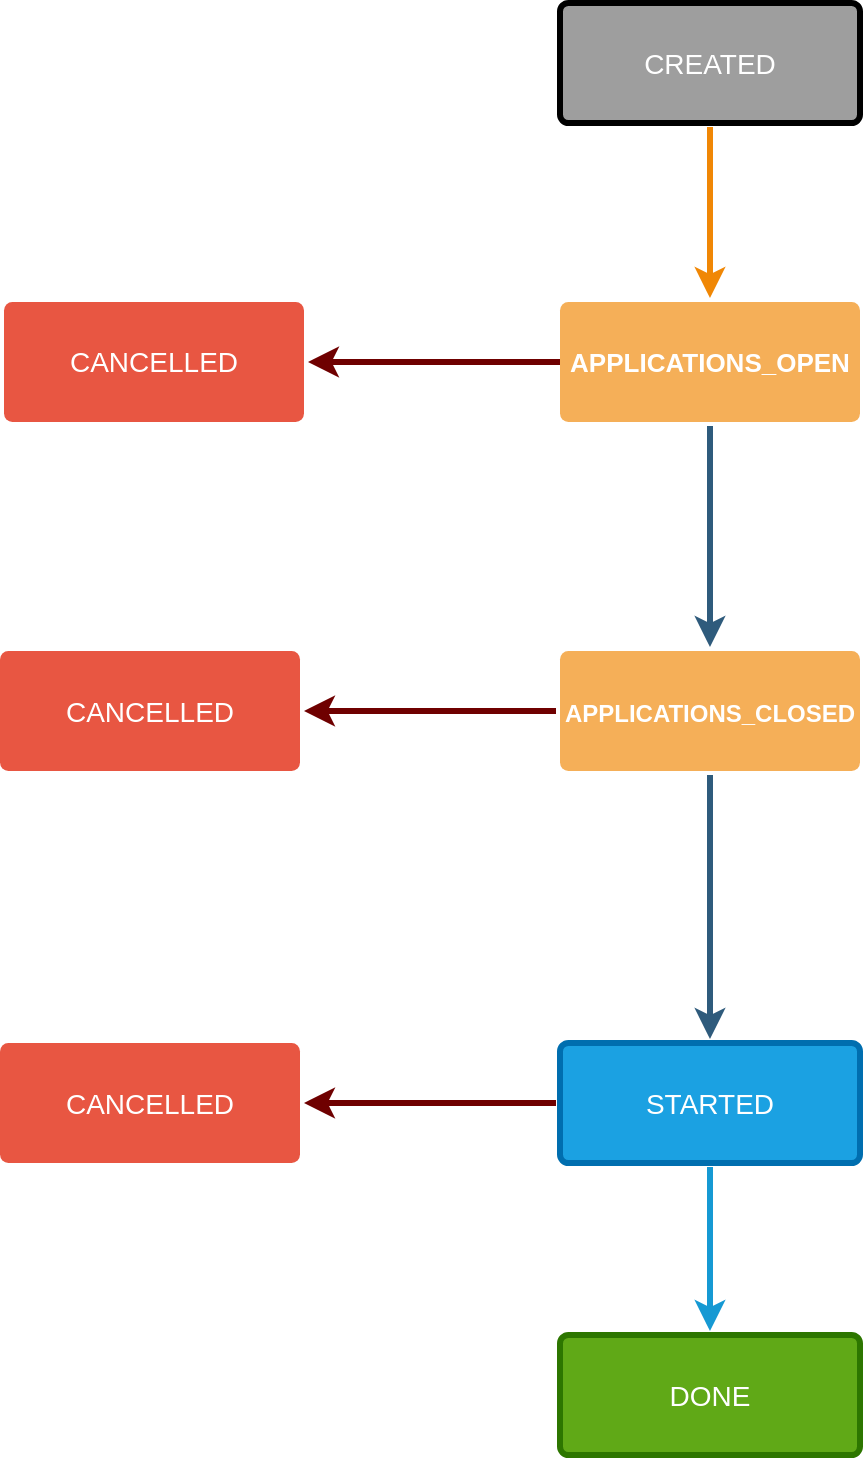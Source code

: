 <mxfile version="13.8.8" type="github">
  <diagram id="6a731a19-8d31-9384-78a2-239565b7b9f0" name="Page-1">
    <mxGraphModel dx="1391" dy="945" grid="1" gridSize="10" guides="1" tooltips="1" connect="1" arrows="1" fold="1" page="1" pageScale="1" pageWidth="1169" pageHeight="827" background="#ffffff" math="0" shadow="0">
      <root>
        <mxCell id="0" />
        <mxCell id="1" parent="0" />
        <mxCell id="1745" value="" style="edgeStyle=none;rounded=0;jumpStyle=none;html=1;shadow=0;labelBackgroundColor=none;startArrow=none;startFill=0;endArrow=classic;endFill=1;jettySize=auto;orthogonalLoop=1;strokeColor=#2F5B7C;strokeWidth=3;fontFamily=Helvetica;fontSize=16;fontColor=#23445D;spacing=5;exitX=0.5;exitY=1;exitDx=0;exitDy=0;entryX=0.5;entryY=0;entryDx=0;entryDy=0;" parent="1" source="Kff8pXqbPVkJYYZNVOtv-1779" target="Kff8pXqbPVkJYYZNVOtv-1780" edge="1">
          <mxGeometry relative="1" as="geometry">
            <mxPoint x="570" y="272" as="sourcePoint" />
            <mxPoint x="570" y="360" as="targetPoint" />
          </mxGeometry>
        </mxCell>
        <mxCell id="1747" value="" style="edgeStyle=none;rounded=0;jumpStyle=none;html=1;shadow=0;labelBackgroundColor=none;startArrow=none;startFill=0;endArrow=classic;endFill=1;jettySize=auto;orthogonalLoop=1;strokeColor=#2F5B7C;strokeWidth=3;fontFamily=Helvetica;fontSize=16;fontColor=#23445D;spacing=5;exitX=0.5;exitY=1;exitDx=0;exitDy=0;" parent="1" source="Kff8pXqbPVkJYYZNVOtv-1780" target="1760" edge="1">
          <mxGeometry relative="1" as="geometry">
            <mxPoint x="570" y="452.5" as="sourcePoint" />
          </mxGeometry>
        </mxCell>
        <mxCell id="1748" value="" style="edgeStyle=none;rounded=0;jumpStyle=none;html=1;shadow=0;labelBackgroundColor=none;startArrow=none;startFill=0;endArrow=classic;endFill=1;jettySize=auto;orthogonalLoop=1;strokeColor=#6F0000;strokeWidth=3;fontFamily=Helvetica;fontSize=16;fontColor=#23445D;spacing=5;exitX=0;exitY=0.5;exitDx=0;exitDy=0;fillColor=#a20025;" parent="1" source="Kff8pXqbPVkJYYZNVOtv-1780" target="1753" edge="1">
          <mxGeometry relative="1" as="geometry">
            <mxPoint x="493" y="415.5" as="sourcePoint" />
          </mxGeometry>
        </mxCell>
        <mxCell id="1753" value="CANCELLED" style="rounded=1;whiteSpace=wrap;html=1;shadow=0;labelBackgroundColor=none;strokeColor=none;strokeWidth=3;fillColor=#e85642;fontFamily=Helvetica;fontSize=14;fontColor=#FFFFFF;align=center;spacing=5;fontStyle=0;arcSize=7;perimeterSpacing=2;" parent="1" vertex="1">
          <mxGeometry x="215" y="374.5" width="150" height="60" as="geometry" />
        </mxCell>
        <mxCell id="1758" value="" style="edgeStyle=none;rounded=0;jumpStyle=none;html=1;shadow=0;labelBackgroundColor=none;startArrow=none;startFill=0;endArrow=classic;endFill=1;jettySize=auto;orthogonalLoop=1;strokeColor=#1699D3;strokeWidth=3;fontFamily=Helvetica;fontSize=14;fontColor=#FFFFFF;spacing=5;" parent="1" source="1760" target="1762" edge="1">
          <mxGeometry relative="1" as="geometry" />
        </mxCell>
        <mxCell id="1760" value="STARTED" style="rounded=1;whiteSpace=wrap;html=1;shadow=0;labelBackgroundColor=none;strokeColor=#006EAF;strokeWidth=3;fillColor=#1ba1e2;fontFamily=Helvetica;fontSize=14;align=center;spacing=5;fontStyle=0;arcSize=7;perimeterSpacing=2;fontColor=#ffffff;" parent="1" vertex="1">
          <mxGeometry x="495" y="570.5" width="150" height="60" as="geometry" />
        </mxCell>
        <mxCell id="1762" value="DONE" style="rounded=1;whiteSpace=wrap;html=1;shadow=0;labelBackgroundColor=none;strokeColor=#2D7600;strokeWidth=3;fillColor=#60a917;fontFamily=Helvetica;fontSize=14;fontColor=#ffffff;align=center;spacing=5;arcSize=7;perimeterSpacing=2;" parent="1" vertex="1">
          <mxGeometry x="495" y="716.5" width="150" height="60" as="geometry" />
        </mxCell>
        <mxCell id="1767" value="CREATED" style="rounded=1;whiteSpace=wrap;html=1;shadow=0;labelBackgroundColor=none;strokeWidth=3;fontFamily=Helvetica;fontSize=14;align=center;spacing=5;arcSize=7;perimeterSpacing=2;fontStyle=0;fontColor=#FFFFFF;fillColor=#9E9E9E;" parent="1" vertex="1">
          <mxGeometry x="495" y="50.5" width="150" height="60" as="geometry" />
        </mxCell>
        <mxCell id="1768" value="" style="edgeStyle=none;rounded=0;jumpStyle=none;html=1;shadow=0;labelBackgroundColor=none;startArrow=none;startFill=0;endArrow=classic;endFill=1;jettySize=auto;orthogonalLoop=1;strokeColor=#F08705;strokeWidth=3;fontFamily=Helvetica;fontSize=14;fontColor=#FFFFFF;spacing=5;entryX=0.5;entryY=0;entryDx=0;entryDy=0;exitX=0.5;exitY=1;exitDx=0;exitDy=0;" parent="1" source="1767" target="Kff8pXqbPVkJYYZNVOtv-1779" edge="1">
          <mxGeometry relative="1" as="geometry">
            <mxPoint x="530" y="140" as="sourcePoint" />
            <mxPoint x="570" y="208" as="targetPoint" />
          </mxGeometry>
        </mxCell>
        <mxCell id="Kff8pXqbPVkJYYZNVOtv-1779" value="&lt;span style=&quot;font-size: 13px; font-weight: 700;&quot;&gt;APPLICATIONS_OPEN&lt;/span&gt;" style="rounded=1;whiteSpace=wrap;html=1;shadow=0;labelBackgroundColor=none;strokeColor=none;strokeWidth=3;fillColor=#f5af58;fontFamily=Helvetica;fontSize=14;align=center;spacing=5;arcSize=7;perimeterSpacing=2;fontColor=#FFFFFF;" vertex="1" parent="1">
          <mxGeometry x="495" y="200" width="150" height="60" as="geometry" />
        </mxCell>
        <mxCell id="Kff8pXqbPVkJYYZNVOtv-1780" value="&lt;span style=&quot;font-weight: 700&quot;&gt;&lt;font style=&quot;font-size: 12px&quot;&gt;APPLICATIONS_CLOSED&lt;/font&gt;&lt;/span&gt;" style="rounded=1;whiteSpace=wrap;html=1;shadow=0;labelBackgroundColor=none;strokeColor=none;strokeWidth=3;fillColor=#f5af58;fontFamily=Helvetica;fontSize=14;align=center;spacing=5;arcSize=7;perimeterSpacing=2;fontColor=#FFFFFF;" vertex="1" parent="1">
          <mxGeometry x="495" y="374.5" width="150" height="60" as="geometry" />
        </mxCell>
        <mxCell id="Kff8pXqbPVkJYYZNVOtv-1781" value="" style="edgeStyle=none;rounded=0;jumpStyle=none;html=1;shadow=0;labelBackgroundColor=none;startArrow=none;startFill=0;endArrow=classic;endFill=1;jettySize=auto;orthogonalLoop=1;strokeColor=#6F0000;strokeWidth=3;fontFamily=Helvetica;fontSize=16;fontColor=#23445D;spacing=5;exitX=0;exitY=0.5;exitDx=0;exitDy=0;fillColor=#a20025;" edge="1" parent="1" target="Kff8pXqbPVkJYYZNVOtv-1782">
          <mxGeometry relative="1" as="geometry">
            <mxPoint x="495" y="230" as="sourcePoint" />
          </mxGeometry>
        </mxCell>
        <mxCell id="Kff8pXqbPVkJYYZNVOtv-1782" value="CANCELLED" style="rounded=1;whiteSpace=wrap;html=1;shadow=0;labelBackgroundColor=none;strokeColor=none;strokeWidth=3;fillColor=#e85642;fontFamily=Helvetica;fontSize=14;fontColor=#FFFFFF;align=center;spacing=5;fontStyle=0;arcSize=7;perimeterSpacing=2;" vertex="1" parent="1">
          <mxGeometry x="217" y="200" width="150" height="60" as="geometry" />
        </mxCell>
        <mxCell id="Kff8pXqbPVkJYYZNVOtv-1783" value="" style="edgeStyle=none;rounded=0;jumpStyle=none;html=1;shadow=0;labelBackgroundColor=none;startArrow=none;startFill=0;endArrow=classic;endFill=1;jettySize=auto;orthogonalLoop=1;strokeColor=#6F0000;strokeWidth=3;fontFamily=Helvetica;fontSize=16;fontColor=#23445D;spacing=5;exitX=0;exitY=0.5;exitDx=0;exitDy=0;fillColor=#a20025;" edge="1" parent="1" target="Kff8pXqbPVkJYYZNVOtv-1784">
          <mxGeometry relative="1" as="geometry">
            <mxPoint x="493" y="600.5" as="sourcePoint" />
          </mxGeometry>
        </mxCell>
        <mxCell id="Kff8pXqbPVkJYYZNVOtv-1784" value="CANCELLED" style="rounded=1;whiteSpace=wrap;html=1;shadow=0;labelBackgroundColor=none;strokeColor=none;strokeWidth=3;fillColor=#e85642;fontFamily=Helvetica;fontSize=14;fontColor=#FFFFFF;align=center;spacing=5;fontStyle=0;arcSize=7;perimeterSpacing=2;" vertex="1" parent="1">
          <mxGeometry x="215" y="570.5" width="150" height="60" as="geometry" />
        </mxCell>
      </root>
    </mxGraphModel>
  </diagram>
</mxfile>
